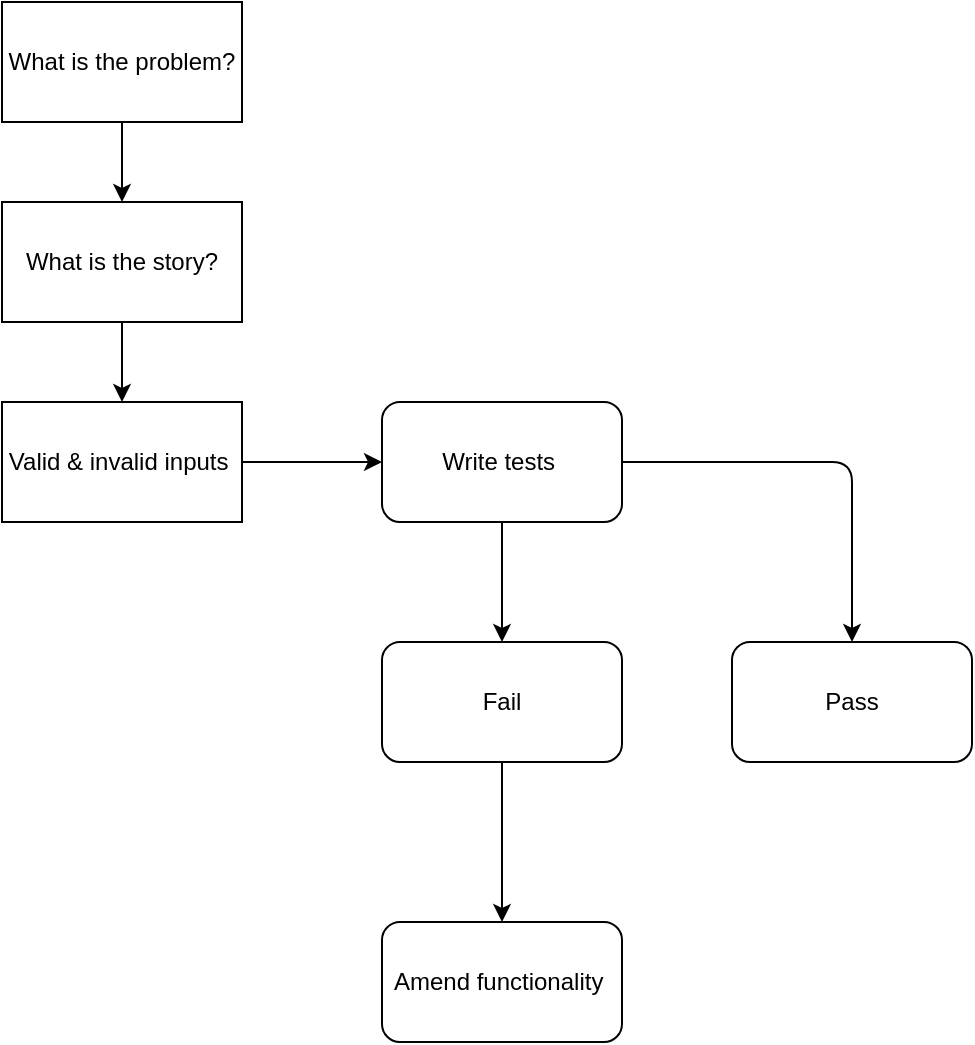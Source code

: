 <mxfile>
    <diagram id="5TkMjxAjryHGYxrqMO81" name="Page-1">
        <mxGraphModel dx="820" dy="487" grid="1" gridSize="10" guides="1" tooltips="1" connect="1" arrows="1" fold="1" page="1" pageScale="1" pageWidth="850" pageHeight="1100" math="0" shadow="0">
            <root>
                <mxCell id="0"/>
                <mxCell id="1" parent="0"/>
                <mxCell id="14" value="" style="edgeStyle=none;html=1;" edge="1" parent="1" source="3" target="4">
                    <mxGeometry relative="1" as="geometry"/>
                </mxCell>
                <mxCell id="3" value="What is the problem?" style="rounded=0;whiteSpace=wrap;html=1;" vertex="1" parent="1">
                    <mxGeometry x="40" y="110" width="120" height="60" as="geometry"/>
                </mxCell>
                <mxCell id="15" value="" style="edgeStyle=none;html=1;" edge="1" parent="1" source="4" target="8">
                    <mxGeometry relative="1" as="geometry"/>
                </mxCell>
                <mxCell id="4" value="What is the story?" style="rounded=0;whiteSpace=wrap;html=1;" vertex="1" parent="1">
                    <mxGeometry x="40" y="210" width="120" height="60" as="geometry"/>
                </mxCell>
                <mxCell id="12" value="" style="edgeStyle=none;html=1;" edge="1" parent="1" source="6" target="10">
                    <mxGeometry relative="1" as="geometry"/>
                </mxCell>
                <mxCell id="6" value="Write tests&amp;nbsp;" style="rounded=1;whiteSpace=wrap;html=1;" vertex="1" parent="1">
                    <mxGeometry x="230" y="310" width="120" height="60" as="geometry"/>
                </mxCell>
                <mxCell id="7" value="Pass" style="rounded=1;whiteSpace=wrap;html=1;" vertex="1" parent="1">
                    <mxGeometry x="405" y="430" width="120" height="60" as="geometry"/>
                </mxCell>
                <mxCell id="19" value="" style="edgeStyle=none;html=1;" edge="1" parent="1" source="8" target="6">
                    <mxGeometry relative="1" as="geometry"/>
                </mxCell>
                <mxCell id="8" value="Valid &amp;amp; invalid inputs&amp;nbsp;" style="rounded=0;whiteSpace=wrap;html=1;" vertex="1" parent="1">
                    <mxGeometry x="40" y="310" width="120" height="60" as="geometry"/>
                </mxCell>
                <mxCell id="9" value="" style="endArrow=classic;html=1;exitX=1;exitY=0.5;exitDx=0;exitDy=0;entryX=0.5;entryY=0;entryDx=0;entryDy=0;" edge="1" parent="1" source="6" target="7">
                    <mxGeometry width="50" height="50" relative="1" as="geometry">
                        <mxPoint x="375" y="350" as="sourcePoint"/>
                        <mxPoint x="455" y="340" as="targetPoint"/>
                        <Array as="points">
                            <mxPoint x="465" y="340"/>
                        </Array>
                    </mxGeometry>
                </mxCell>
                <mxCell id="21" value="" style="edgeStyle=none;html=1;" edge="1" parent="1" source="10" target="20">
                    <mxGeometry relative="1" as="geometry"/>
                </mxCell>
                <mxCell id="10" value="Fail" style="rounded=1;whiteSpace=wrap;html=1;" vertex="1" parent="1">
                    <mxGeometry x="230" y="430" width="120" height="60" as="geometry"/>
                </mxCell>
                <mxCell id="20" value="Amend functionality&amp;nbsp;" style="whiteSpace=wrap;html=1;rounded=1;" vertex="1" parent="1">
                    <mxGeometry x="230" y="570" width="120" height="60" as="geometry"/>
                </mxCell>
            </root>
        </mxGraphModel>
    </diagram>
</mxfile>